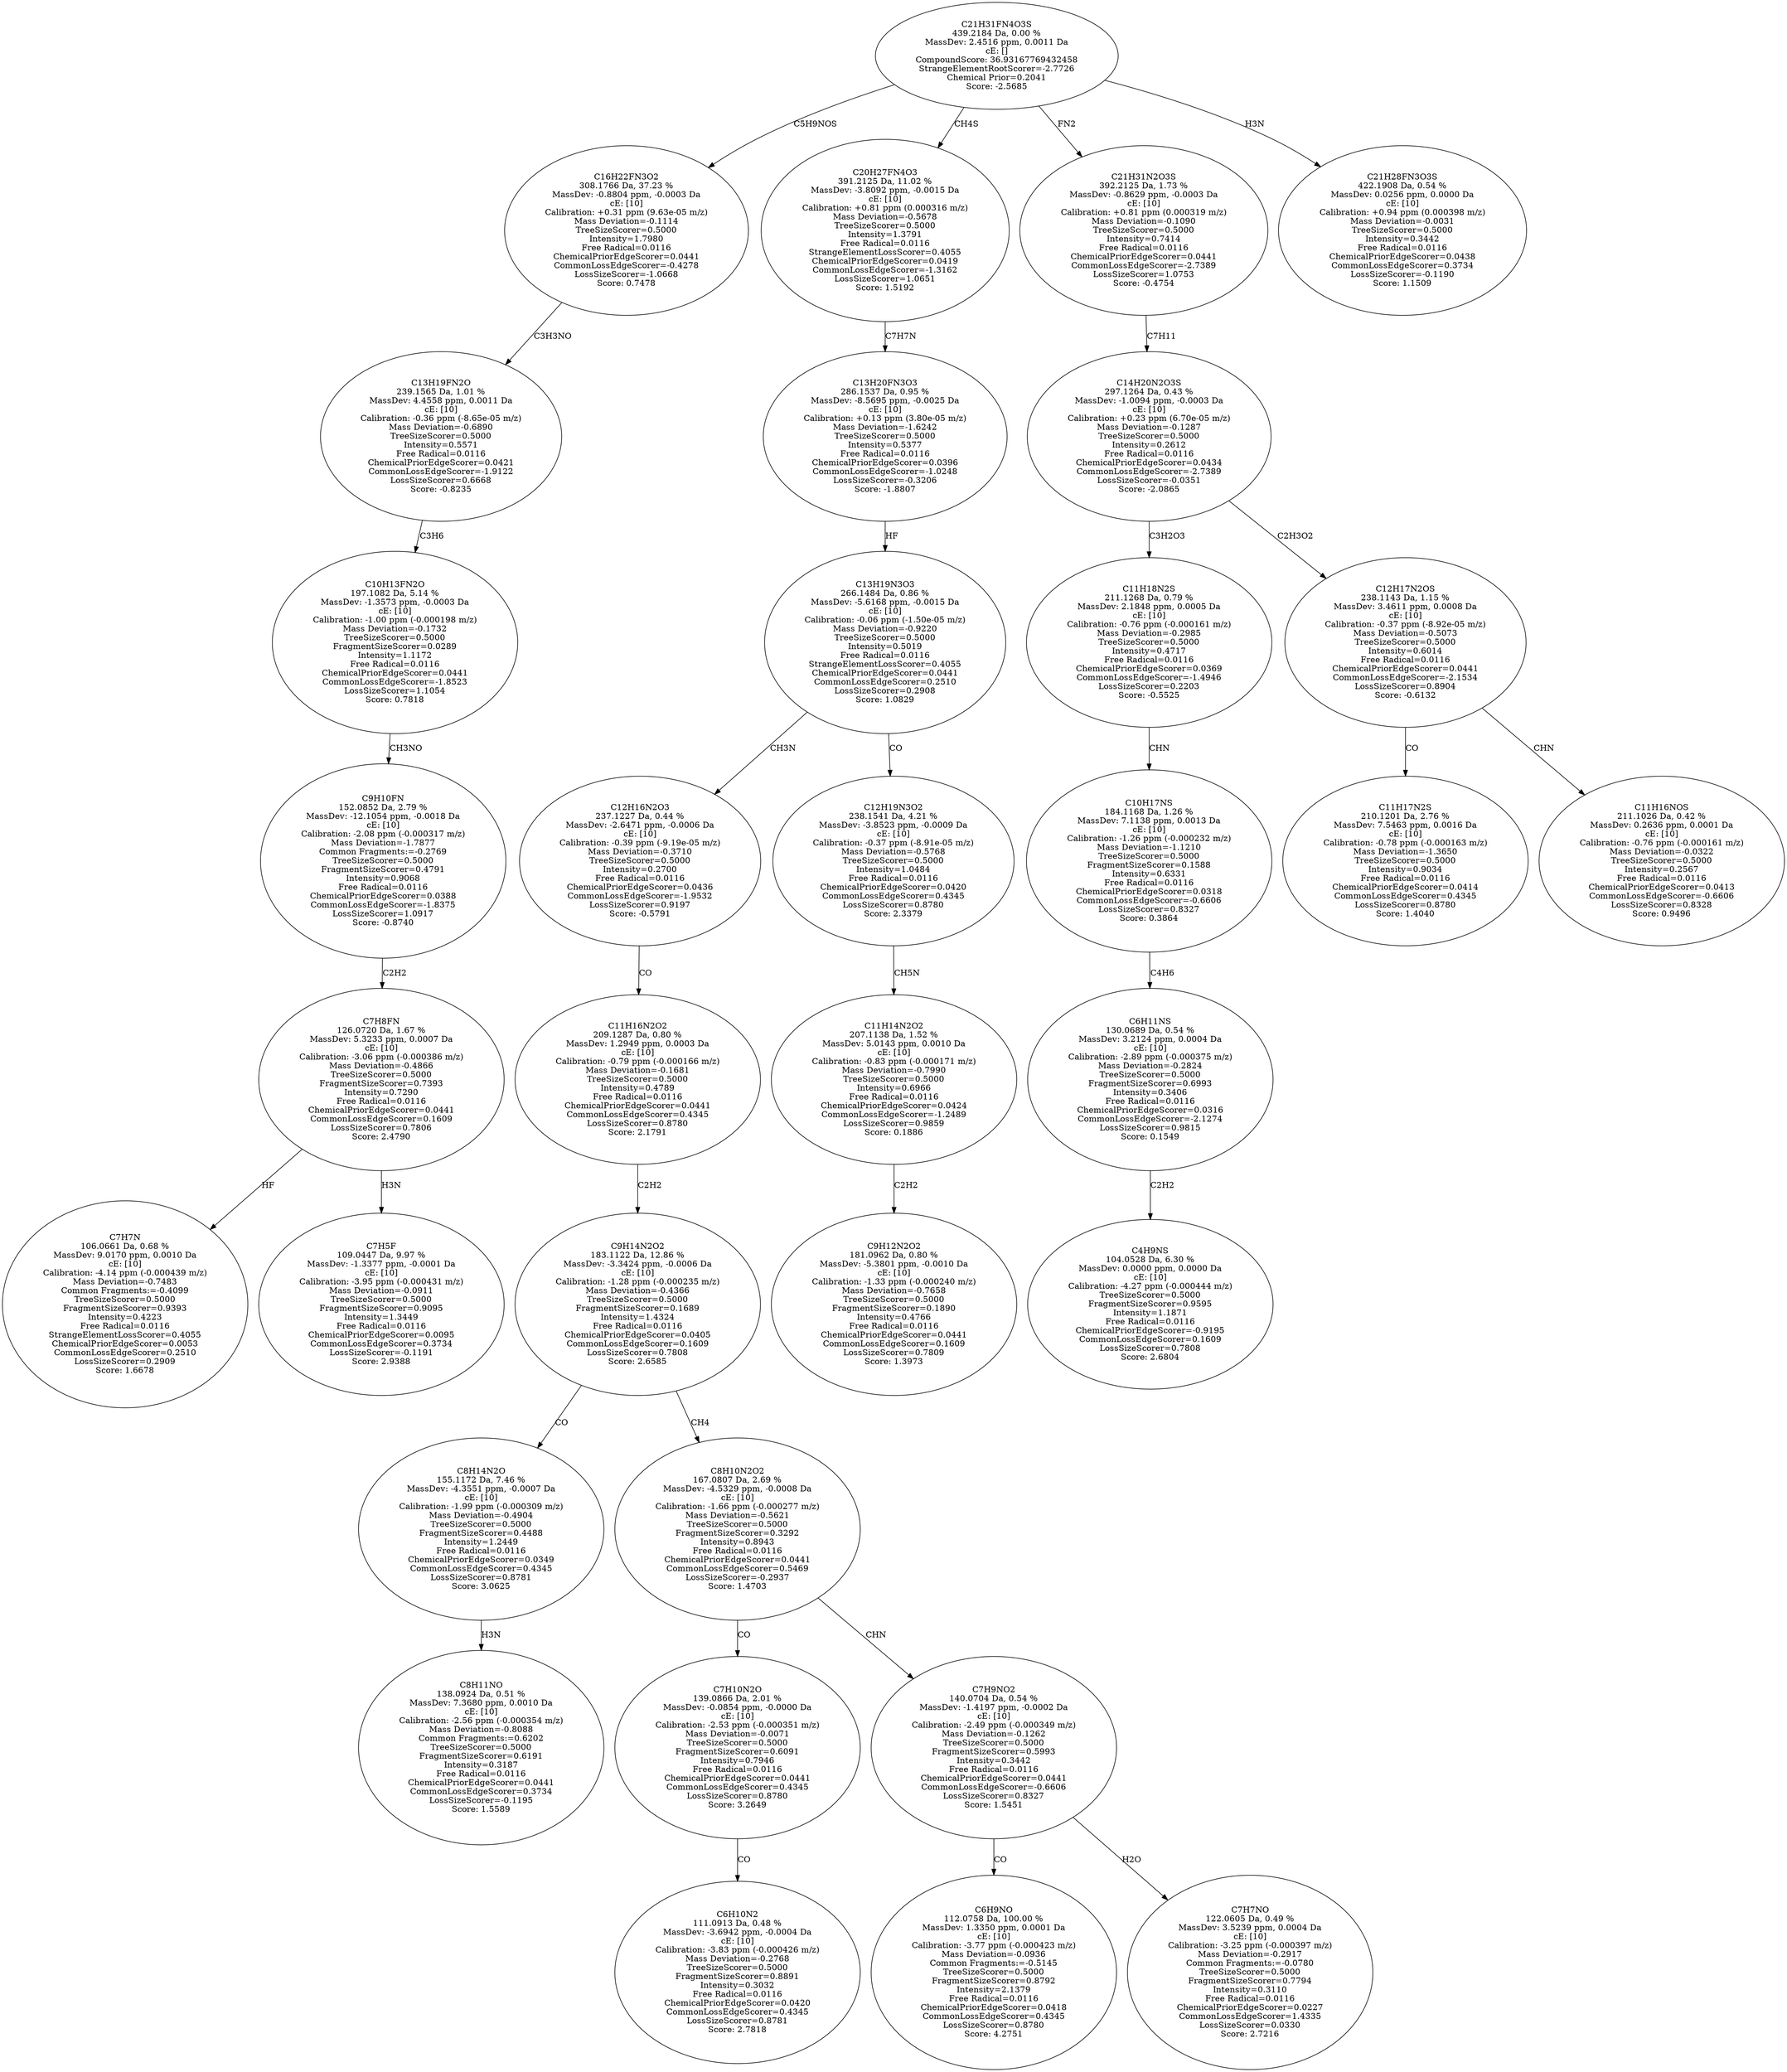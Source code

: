 strict digraph {
v1 [label="C7H7N\n106.0661 Da, 0.68 %\nMassDev: 9.0170 ppm, 0.0010 Da\ncE: [10]\nCalibration: -4.14 ppm (-0.000439 m/z)\nMass Deviation=-0.7483\nCommon Fragments:=-0.4099\nTreeSizeScorer=0.5000\nFragmentSizeScorer=0.9393\nIntensity=0.4223\nFree Radical=0.0116\nStrangeElementLossScorer=0.4055\nChemicalPriorEdgeScorer=0.0053\nCommonLossEdgeScorer=0.2510\nLossSizeScorer=0.2909\nScore: 1.6678"];
v2 [label="C7H5F\n109.0447 Da, 9.97 %\nMassDev: -1.3377 ppm, -0.0001 Da\ncE: [10]\nCalibration: -3.95 ppm (-0.000431 m/z)\nMass Deviation=-0.0911\nTreeSizeScorer=0.5000\nFragmentSizeScorer=0.9095\nIntensity=1.3449\nFree Radical=0.0116\nChemicalPriorEdgeScorer=0.0095\nCommonLossEdgeScorer=0.3734\nLossSizeScorer=-0.1191\nScore: 2.9388"];
v3 [label="C7H8FN\n126.0720 Da, 1.67 %\nMassDev: 5.3233 ppm, 0.0007 Da\ncE: [10]\nCalibration: -3.06 ppm (-0.000386 m/z)\nMass Deviation=-0.4866\nTreeSizeScorer=0.5000\nFragmentSizeScorer=0.7393\nIntensity=0.7290\nFree Radical=0.0116\nChemicalPriorEdgeScorer=0.0441\nCommonLossEdgeScorer=0.1609\nLossSizeScorer=0.7806\nScore: 2.4790"];
v4 [label="C9H10FN\n152.0852 Da, 2.79 %\nMassDev: -12.1054 ppm, -0.0018 Da\ncE: [10]\nCalibration: -2.08 ppm (-0.000317 m/z)\nMass Deviation=-1.7877\nCommon Fragments:=-0.2769\nTreeSizeScorer=0.5000\nFragmentSizeScorer=0.4791\nIntensity=0.9068\nFree Radical=0.0116\nChemicalPriorEdgeScorer=0.0388\nCommonLossEdgeScorer=-1.8375\nLossSizeScorer=1.0917\nScore: -0.8740"];
v5 [label="C10H13FN2O\n197.1082 Da, 5.14 %\nMassDev: -1.3573 ppm, -0.0003 Da\ncE: [10]\nCalibration: -1.00 ppm (-0.000198 m/z)\nMass Deviation=-0.1732\nTreeSizeScorer=0.5000\nFragmentSizeScorer=0.0289\nIntensity=1.1172\nFree Radical=0.0116\nChemicalPriorEdgeScorer=0.0441\nCommonLossEdgeScorer=-1.8523\nLossSizeScorer=1.1054\nScore: 0.7818"];
v6 [label="C13H19FN2O\n239.1565 Da, 1.01 %\nMassDev: 4.4558 ppm, 0.0011 Da\ncE: [10]\nCalibration: -0.36 ppm (-8.65e-05 m/z)\nMass Deviation=-0.6890\nTreeSizeScorer=0.5000\nIntensity=0.5571\nFree Radical=0.0116\nChemicalPriorEdgeScorer=0.0421\nCommonLossEdgeScorer=-1.9122\nLossSizeScorer=0.6668\nScore: -0.8235"];
v7 [label="C16H22FN3O2\n308.1766 Da, 37.23 %\nMassDev: -0.8804 ppm, -0.0003 Da\ncE: [10]\nCalibration: +0.31 ppm (9.63e-05 m/z)\nMass Deviation=-0.1114\nTreeSizeScorer=0.5000\nIntensity=1.7980\nFree Radical=0.0116\nChemicalPriorEdgeScorer=0.0441\nCommonLossEdgeScorer=-0.4278\nLossSizeScorer=-1.0668\nScore: 0.7478"];
v8 [label="C8H11NO\n138.0924 Da, 0.51 %\nMassDev: 7.3680 ppm, 0.0010 Da\ncE: [10]\nCalibration: -2.56 ppm (-0.000354 m/z)\nMass Deviation=-0.8088\nCommon Fragments:=0.6202\nTreeSizeScorer=0.5000\nFragmentSizeScorer=0.6191\nIntensity=0.3187\nFree Radical=0.0116\nChemicalPriorEdgeScorer=0.0441\nCommonLossEdgeScorer=0.3734\nLossSizeScorer=-0.1195\nScore: 1.5589"];
v9 [label="C8H14N2O\n155.1172 Da, 7.46 %\nMassDev: -4.3551 ppm, -0.0007 Da\ncE: [10]\nCalibration: -1.99 ppm (-0.000309 m/z)\nMass Deviation=-0.4904\nTreeSizeScorer=0.5000\nFragmentSizeScorer=0.4488\nIntensity=1.2449\nFree Radical=0.0116\nChemicalPriorEdgeScorer=0.0349\nCommonLossEdgeScorer=0.4345\nLossSizeScorer=0.8781\nScore: 3.0625"];
v10 [label="C6H10N2\n111.0913 Da, 0.48 %\nMassDev: -3.6942 ppm, -0.0004 Da\ncE: [10]\nCalibration: -3.83 ppm (-0.000426 m/z)\nMass Deviation=-0.2768\nTreeSizeScorer=0.5000\nFragmentSizeScorer=0.8891\nIntensity=0.3032\nFree Radical=0.0116\nChemicalPriorEdgeScorer=0.0420\nCommonLossEdgeScorer=0.4345\nLossSizeScorer=0.8781\nScore: 2.7818"];
v11 [label="C7H10N2O\n139.0866 Da, 2.01 %\nMassDev: -0.0854 ppm, -0.0000 Da\ncE: [10]\nCalibration: -2.53 ppm (-0.000351 m/z)\nMass Deviation=-0.0071\nTreeSizeScorer=0.5000\nFragmentSizeScorer=0.6091\nIntensity=0.7946\nFree Radical=0.0116\nChemicalPriorEdgeScorer=0.0441\nCommonLossEdgeScorer=0.4345\nLossSizeScorer=0.8780\nScore: 3.2649"];
v12 [label="C6H9NO\n112.0758 Da, 100.00 %\nMassDev: 1.3350 ppm, 0.0001 Da\ncE: [10]\nCalibration: -3.77 ppm (-0.000423 m/z)\nMass Deviation=-0.0936\nCommon Fragments:=-0.5145\nTreeSizeScorer=0.5000\nFragmentSizeScorer=0.8792\nIntensity=2.1379\nFree Radical=0.0116\nChemicalPriorEdgeScorer=0.0418\nCommonLossEdgeScorer=0.4345\nLossSizeScorer=0.8780\nScore: 4.2751"];
v13 [label="C7H7NO\n122.0605 Da, 0.49 %\nMassDev: 3.5239 ppm, 0.0004 Da\ncE: [10]\nCalibration: -3.25 ppm (-0.000397 m/z)\nMass Deviation=-0.2917\nCommon Fragments:=-0.0780\nTreeSizeScorer=0.5000\nFragmentSizeScorer=0.7794\nIntensity=0.3110\nFree Radical=0.0116\nChemicalPriorEdgeScorer=0.0227\nCommonLossEdgeScorer=1.4335\nLossSizeScorer=0.0330\nScore: 2.7216"];
v14 [label="C7H9NO2\n140.0704 Da, 0.54 %\nMassDev: -1.4197 ppm, -0.0002 Da\ncE: [10]\nCalibration: -2.49 ppm (-0.000349 m/z)\nMass Deviation=-0.1262\nTreeSizeScorer=0.5000\nFragmentSizeScorer=0.5993\nIntensity=0.3442\nFree Radical=0.0116\nChemicalPriorEdgeScorer=0.0441\nCommonLossEdgeScorer=-0.6606\nLossSizeScorer=0.8327\nScore: 1.5451"];
v15 [label="C8H10N2O2\n167.0807 Da, 2.69 %\nMassDev: -4.5329 ppm, -0.0008 Da\ncE: [10]\nCalibration: -1.66 ppm (-0.000277 m/z)\nMass Deviation=-0.5621\nTreeSizeScorer=0.5000\nFragmentSizeScorer=0.3292\nIntensity=0.8943\nFree Radical=0.0116\nChemicalPriorEdgeScorer=0.0441\nCommonLossEdgeScorer=0.5469\nLossSizeScorer=-0.2937\nScore: 1.4703"];
v16 [label="C9H14N2O2\n183.1122 Da, 12.86 %\nMassDev: -3.3424 ppm, -0.0006 Da\ncE: [10]\nCalibration: -1.28 ppm (-0.000235 m/z)\nMass Deviation=-0.4366\nTreeSizeScorer=0.5000\nFragmentSizeScorer=0.1689\nIntensity=1.4324\nFree Radical=0.0116\nChemicalPriorEdgeScorer=0.0405\nCommonLossEdgeScorer=0.1609\nLossSizeScorer=0.7808\nScore: 2.6585"];
v17 [label="C11H16N2O2\n209.1287 Da, 0.80 %\nMassDev: 1.2949 ppm, 0.0003 Da\ncE: [10]\nCalibration: -0.79 ppm (-0.000166 m/z)\nMass Deviation=-0.1681\nTreeSizeScorer=0.5000\nIntensity=0.4789\nFree Radical=0.0116\nChemicalPriorEdgeScorer=0.0441\nCommonLossEdgeScorer=0.4345\nLossSizeScorer=0.8780\nScore: 2.1791"];
v18 [label="C12H16N2O3\n237.1227 Da, 0.44 %\nMassDev: -2.6471 ppm, -0.0006 Da\ncE: [10]\nCalibration: -0.39 ppm (-9.19e-05 m/z)\nMass Deviation=-0.3710\nTreeSizeScorer=0.5000\nIntensity=0.2700\nFree Radical=0.0116\nChemicalPriorEdgeScorer=0.0436\nCommonLossEdgeScorer=-1.9532\nLossSizeScorer=0.9197\nScore: -0.5791"];
v19 [label="C9H12N2O2\n181.0962 Da, 0.80 %\nMassDev: -5.3801 ppm, -0.0010 Da\ncE: [10]\nCalibration: -1.33 ppm (-0.000240 m/z)\nMass Deviation=-0.7658\nTreeSizeScorer=0.5000\nFragmentSizeScorer=0.1890\nIntensity=0.4766\nFree Radical=0.0116\nChemicalPriorEdgeScorer=0.0441\nCommonLossEdgeScorer=0.1609\nLossSizeScorer=0.7809\nScore: 1.3973"];
v20 [label="C11H14N2O2\n207.1138 Da, 1.52 %\nMassDev: 5.0143 ppm, 0.0010 Da\ncE: [10]\nCalibration: -0.83 ppm (-0.000171 m/z)\nMass Deviation=-0.7990\nTreeSizeScorer=0.5000\nIntensity=0.6966\nFree Radical=0.0116\nChemicalPriorEdgeScorer=0.0424\nCommonLossEdgeScorer=-1.2489\nLossSizeScorer=0.9859\nScore: 0.1886"];
v21 [label="C12H19N3O2\n238.1541 Da, 4.21 %\nMassDev: -3.8523 ppm, -0.0009 Da\ncE: [10]\nCalibration: -0.37 ppm (-8.91e-05 m/z)\nMass Deviation=-0.5768\nTreeSizeScorer=0.5000\nIntensity=1.0484\nFree Radical=0.0116\nChemicalPriorEdgeScorer=0.0420\nCommonLossEdgeScorer=0.4345\nLossSizeScorer=0.8780\nScore: 2.3379"];
v22 [label="C13H19N3O3\n266.1484 Da, 0.86 %\nMassDev: -5.6168 ppm, -0.0015 Da\ncE: [10]\nCalibration: -0.06 ppm (-1.50e-05 m/z)\nMass Deviation=-0.9220\nTreeSizeScorer=0.5000\nIntensity=0.5019\nFree Radical=0.0116\nStrangeElementLossScorer=0.4055\nChemicalPriorEdgeScorer=0.0441\nCommonLossEdgeScorer=0.2510\nLossSizeScorer=0.2908\nScore: 1.0829"];
v23 [label="C13H20FN3O3\n286.1537 Da, 0.95 %\nMassDev: -8.5695 ppm, -0.0025 Da\ncE: [10]\nCalibration: +0.13 ppm (3.80e-05 m/z)\nMass Deviation=-1.6242\nTreeSizeScorer=0.5000\nIntensity=0.5377\nFree Radical=0.0116\nChemicalPriorEdgeScorer=0.0396\nCommonLossEdgeScorer=-1.0248\nLossSizeScorer=-0.3206\nScore: -1.8807"];
v24 [label="C20H27FN4O3\n391.2125 Da, 11.02 %\nMassDev: -3.8092 ppm, -0.0015 Da\ncE: [10]\nCalibration: +0.81 ppm (0.000316 m/z)\nMass Deviation=-0.5678\nTreeSizeScorer=0.5000\nIntensity=1.3791\nFree Radical=0.0116\nStrangeElementLossScorer=0.4055\nChemicalPriorEdgeScorer=0.0419\nCommonLossEdgeScorer=-1.3162\nLossSizeScorer=1.0651\nScore: 1.5192"];
v25 [label="C4H9NS\n104.0528 Da, 6.30 %\nMassDev: 0.0000 ppm, 0.0000 Da\ncE: [10]\nCalibration: -4.27 ppm (-0.000444 m/z)\nTreeSizeScorer=0.5000\nFragmentSizeScorer=0.9595\nIntensity=1.1871\nFree Radical=0.0116\nChemicalPriorEdgeScorer=-0.9195\nCommonLossEdgeScorer=0.1609\nLossSizeScorer=0.7808\nScore: 2.6804"];
v26 [label="C6H11NS\n130.0689 Da, 0.54 %\nMassDev: 3.2124 ppm, 0.0004 Da\ncE: [10]\nCalibration: -2.89 ppm (-0.000375 m/z)\nMass Deviation=-0.2824\nTreeSizeScorer=0.5000\nFragmentSizeScorer=0.6993\nIntensity=0.3406\nFree Radical=0.0116\nChemicalPriorEdgeScorer=0.0316\nCommonLossEdgeScorer=-2.1274\nLossSizeScorer=0.9815\nScore: 0.1549"];
v27 [label="C10H17NS\n184.1168 Da, 1.26 %\nMassDev: 7.1138 ppm, 0.0013 Da\ncE: [10]\nCalibration: -1.26 ppm (-0.000232 m/z)\nMass Deviation=-1.1210\nTreeSizeScorer=0.5000\nFragmentSizeScorer=0.1588\nIntensity=0.6331\nFree Radical=0.0116\nChemicalPriorEdgeScorer=0.0318\nCommonLossEdgeScorer=-0.6606\nLossSizeScorer=0.8327\nScore: 0.3864"];
v28 [label="C11H18N2S\n211.1268 Da, 0.79 %\nMassDev: 2.1848 ppm, 0.0005 Da\ncE: [10]\nCalibration: -0.76 ppm (-0.000161 m/z)\nMass Deviation=-0.2985\nTreeSizeScorer=0.5000\nIntensity=0.4717\nFree Radical=0.0116\nChemicalPriorEdgeScorer=0.0369\nCommonLossEdgeScorer=-1.4946\nLossSizeScorer=0.2203\nScore: -0.5525"];
v29 [label="C11H17N2S\n210.1201 Da, 2.76 %\nMassDev: 7.5463 ppm, 0.0016 Da\ncE: [10]\nCalibration: -0.78 ppm (-0.000163 m/z)\nMass Deviation=-1.3650\nTreeSizeScorer=0.5000\nIntensity=0.9034\nFree Radical=0.0116\nChemicalPriorEdgeScorer=0.0414\nCommonLossEdgeScorer=0.4345\nLossSizeScorer=0.8780\nScore: 1.4040"];
v30 [label="C11H16NOS\n211.1026 Da, 0.42 %\nMassDev: 0.2636 ppm, 0.0001 Da\ncE: [10]\nCalibration: -0.76 ppm (-0.000161 m/z)\nMass Deviation=-0.0322\nTreeSizeScorer=0.5000\nIntensity=0.2567\nFree Radical=0.0116\nChemicalPriorEdgeScorer=0.0413\nCommonLossEdgeScorer=-0.6606\nLossSizeScorer=0.8328\nScore: 0.9496"];
v31 [label="C12H17N2OS\n238.1143 Da, 1.15 %\nMassDev: 3.4611 ppm, 0.0008 Da\ncE: [10]\nCalibration: -0.37 ppm (-8.92e-05 m/z)\nMass Deviation=-0.5073\nTreeSizeScorer=0.5000\nIntensity=0.6014\nFree Radical=0.0116\nChemicalPriorEdgeScorer=0.0441\nCommonLossEdgeScorer=-2.1534\nLossSizeScorer=0.8904\nScore: -0.6132"];
v32 [label="C14H20N2O3S\n297.1264 Da, 0.43 %\nMassDev: -1.0094 ppm, -0.0003 Da\ncE: [10]\nCalibration: +0.23 ppm (6.70e-05 m/z)\nMass Deviation=-0.1287\nTreeSizeScorer=0.5000\nIntensity=0.2612\nFree Radical=0.0116\nChemicalPriorEdgeScorer=0.0434\nCommonLossEdgeScorer=-2.7389\nLossSizeScorer=-0.0351\nScore: -2.0865"];
v33 [label="C21H31N2O3S\n392.2125 Da, 1.73 %\nMassDev: -0.8629 ppm, -0.0003 Da\ncE: [10]\nCalibration: +0.81 ppm (0.000319 m/z)\nMass Deviation=-0.1090\nTreeSizeScorer=0.5000\nIntensity=0.7414\nFree Radical=0.0116\nChemicalPriorEdgeScorer=0.0441\nCommonLossEdgeScorer=-2.7389\nLossSizeScorer=1.0753\nScore: -0.4754"];
v34 [label="C21H28FN3O3S\n422.1908 Da, 0.54 %\nMassDev: 0.0256 ppm, 0.0000 Da\ncE: [10]\nCalibration: +0.94 ppm (0.000398 m/z)\nMass Deviation=-0.0031\nTreeSizeScorer=0.5000\nIntensity=0.3442\nFree Radical=0.0116\nChemicalPriorEdgeScorer=0.0438\nCommonLossEdgeScorer=0.3734\nLossSizeScorer=-0.1190\nScore: 1.1509"];
v35 [label="C21H31FN4O3S\n439.2184 Da, 0.00 %\nMassDev: 2.4516 ppm, 0.0011 Da\ncE: []\nCompoundScore: 36.93167769432458\nStrangeElementRootScorer=-2.7726\nChemical Prior=0.2041\nScore: -2.5685"];
v3 -> v1 [label="HF"];
v3 -> v2 [label="H3N"];
v4 -> v3 [label="C2H2"];
v5 -> v4 [label="CH3NO"];
v6 -> v5 [label="C3H6"];
v7 -> v6 [label="C3H3NO"];
v35 -> v7 [label="C5H9NOS"];
v9 -> v8 [label="H3N"];
v16 -> v9 [label="CO"];
v11 -> v10 [label="CO"];
v15 -> v11 [label="CO"];
v14 -> v12 [label="CO"];
v14 -> v13 [label="H2O"];
v15 -> v14 [label="CHN"];
v16 -> v15 [label="CH4"];
v17 -> v16 [label="C2H2"];
v18 -> v17 [label="CO"];
v22 -> v18 [label="CH3N"];
v20 -> v19 [label="C2H2"];
v21 -> v20 [label="CH5N"];
v22 -> v21 [label="CO"];
v23 -> v22 [label="HF"];
v24 -> v23 [label="C7H7N"];
v35 -> v24 [label="CH4S"];
v26 -> v25 [label="C2H2"];
v27 -> v26 [label="C4H6"];
v28 -> v27 [label="CHN"];
v32 -> v28 [label="C3H2O3"];
v31 -> v29 [label="CO"];
v31 -> v30 [label="CHN"];
v32 -> v31 [label="C2H3O2"];
v33 -> v32 [label="C7H11"];
v35 -> v33 [label="FN2"];
v35 -> v34 [label="H3N"];
}